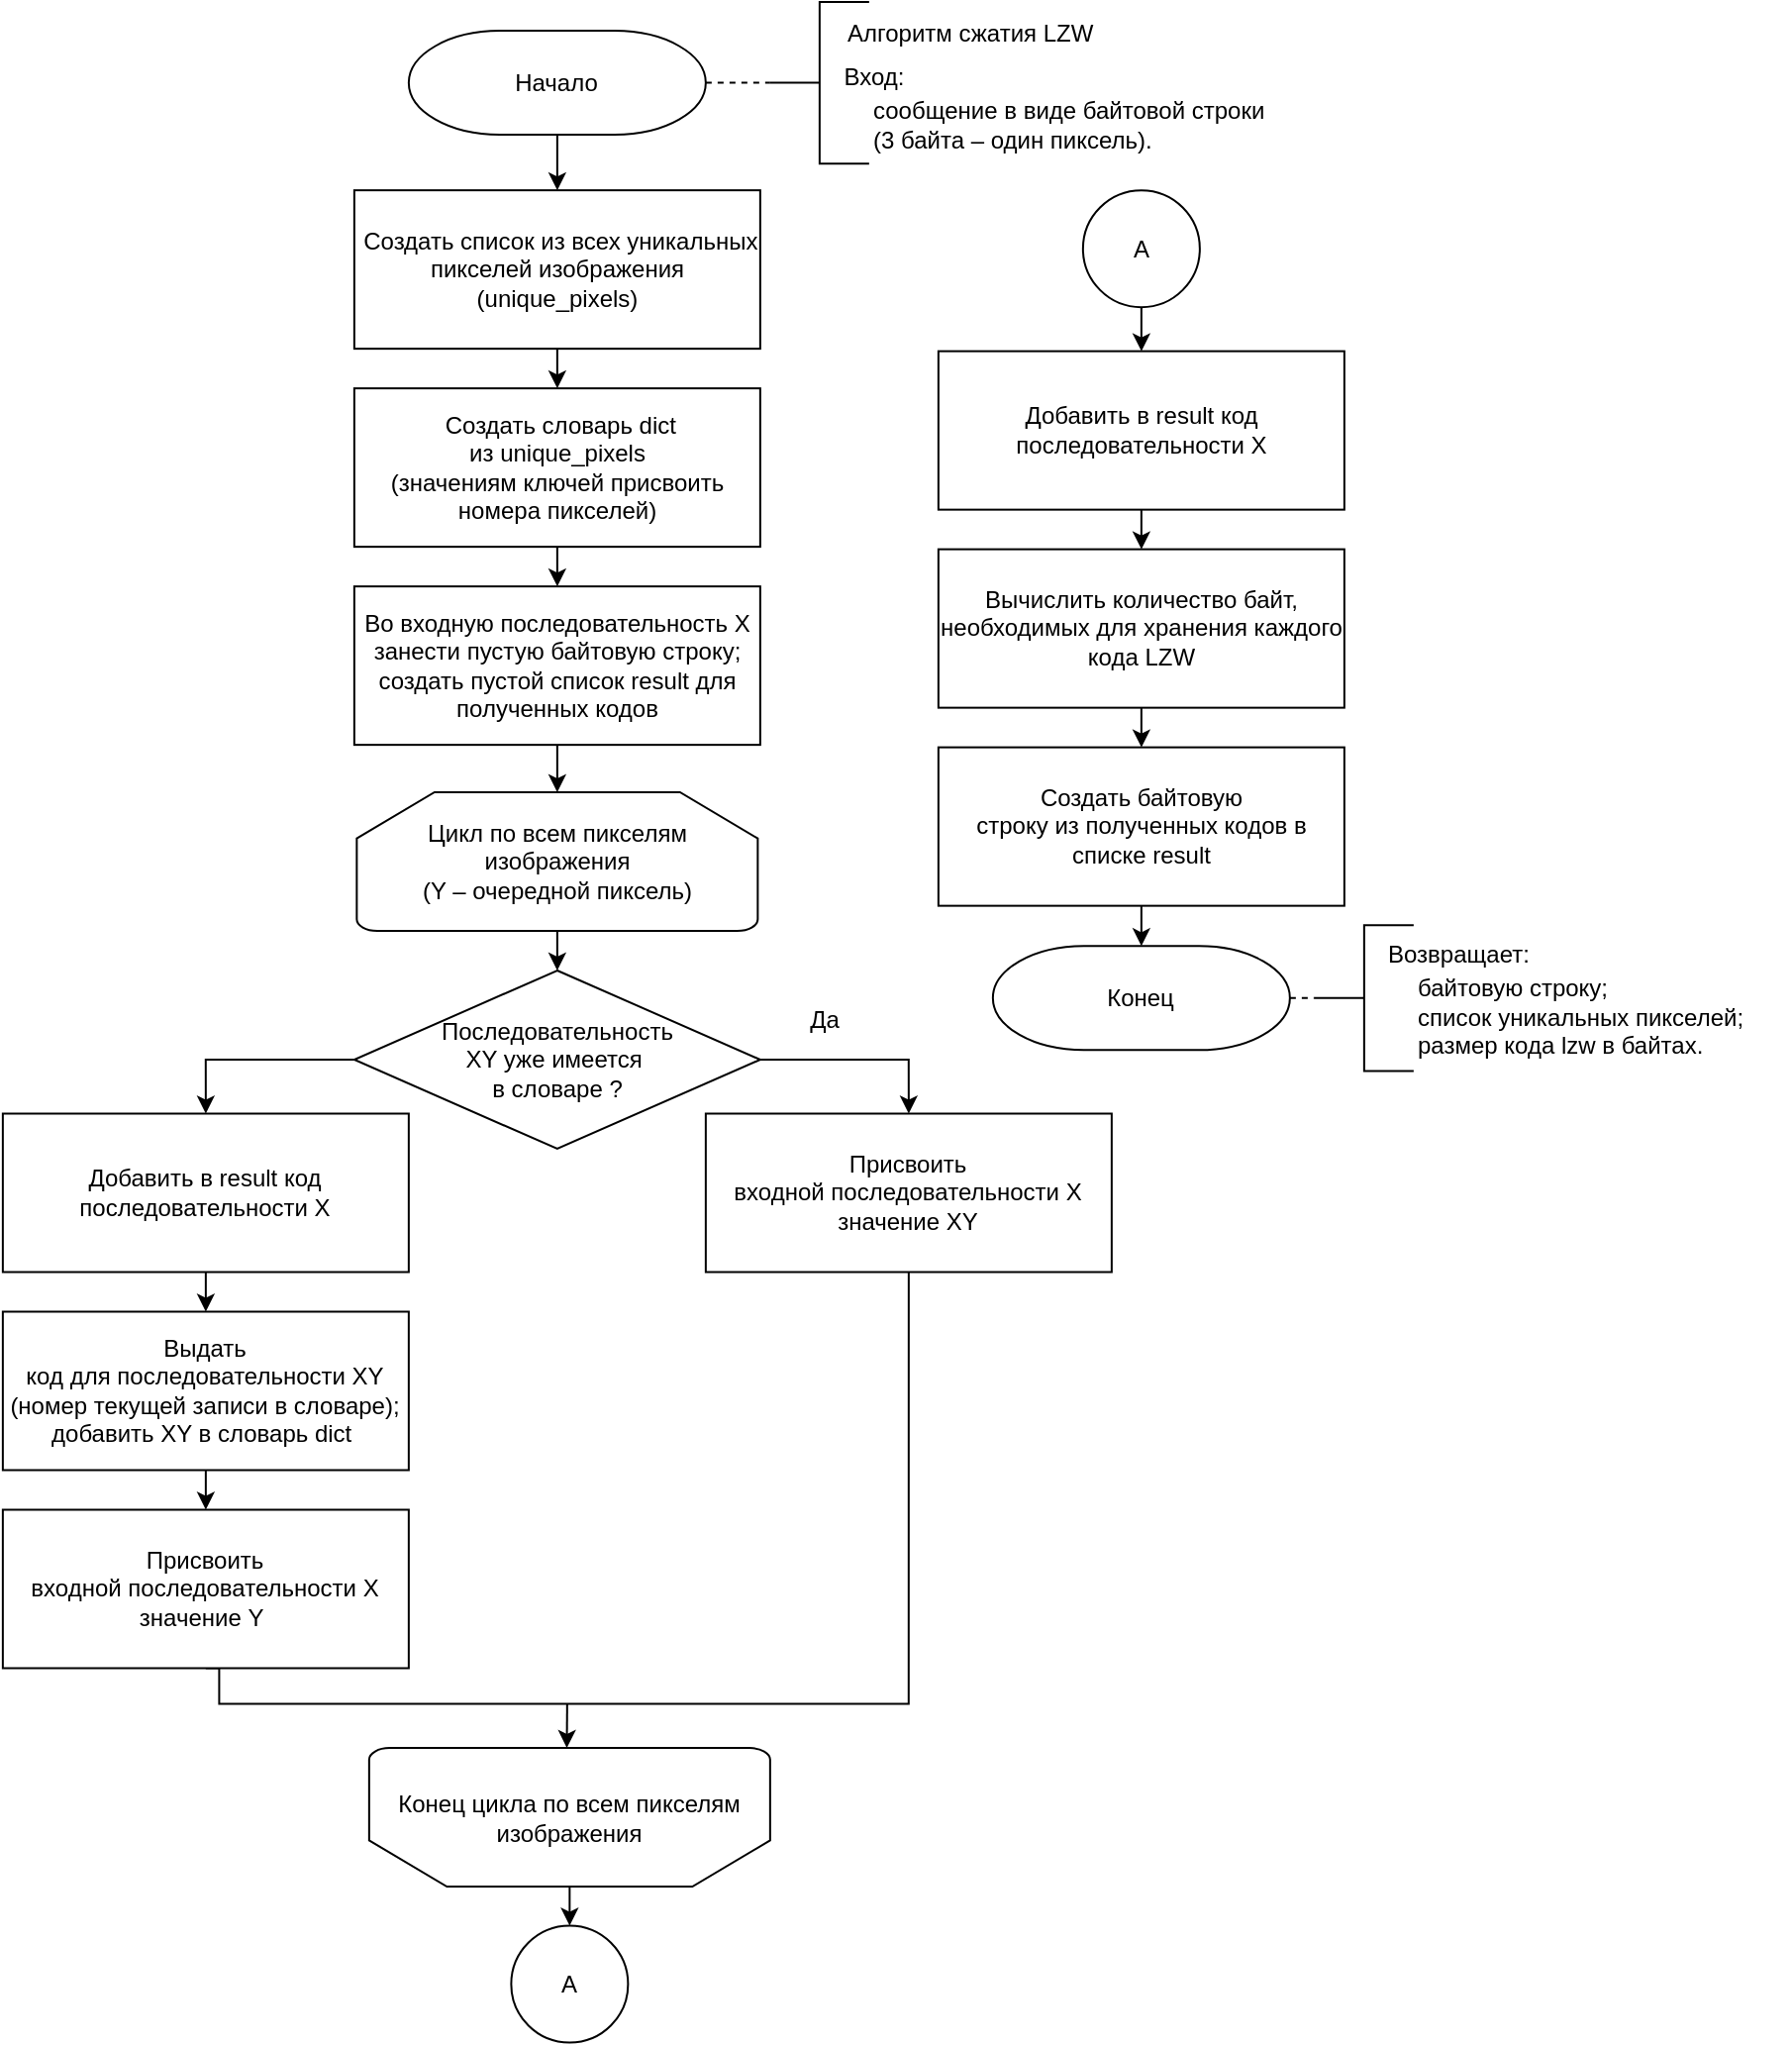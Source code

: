 <mxfile>
    <diagram id="eAn2iQd8hs0rxadPS-8o" name="Страница 1">
        <mxGraphModel dx="1618" dy="1838" grid="1" gridSize="10" guides="1" tooltips="1" connect="1" arrows="1" fold="1" page="1" pageScale="1" pageWidth="827" pageHeight="1169" math="0" shadow="0">
            <root>
                <mxCell id="0"/>
                <mxCell id="1" parent="0"/>
                <mxCell id="2" style="edgeStyle=none;html=1;entryX=0;entryY=0.5;entryDx=0;entryDy=0;entryPerimeter=0;fontSize=12;endArrow=none;endFill=0;dashed=1;exitX=1;exitY=0.5;exitDx=0;exitDy=0;exitPerimeter=0;" parent="1" source="4" target="5" edge="1">
                    <mxGeometry relative="1" as="geometry">
                        <mxPoint x="379.93" y="104.74" as="sourcePoint"/>
                    </mxGeometry>
                </mxCell>
                <mxCell id="26" style="edgeStyle=none;html=1;exitX=0.5;exitY=1;exitDx=0;exitDy=0;exitPerimeter=0;entryX=0.5;entryY=0;entryDx=0;entryDy=0;" parent="1" source="4" target="108" edge="1">
                    <mxGeometry relative="1" as="geometry">
                        <mxPoint x="292.43" y="116.07" as="targetPoint"/>
                    </mxGeometry>
                </mxCell>
                <mxCell id="4" value="Начало" style="strokeWidth=1;html=1;shape=mxgraph.flowchart.terminator;whiteSpace=wrap;strokeColor=default;gradientColor=none;" parent="1" vertex="1">
                    <mxGeometry x="217.43" y="35.56" width="150" height="52.5" as="geometry"/>
                </mxCell>
                <mxCell id="5" value="" style="strokeWidth=1;html=1;shape=mxgraph.flowchart.annotation_2;align=left;labelPosition=right;pointerEvents=1;strokeColor=default;fontSize=13;gradientColor=none;" parent="1" vertex="1">
                    <mxGeometry x="399.93" y="21.0" width="50" height="81.62" as="geometry"/>
                </mxCell>
                <mxCell id="6" value="&lt;span style=&quot;font-size: 12px;&quot;&gt;&lt;font style=&quot;color: rgb(0, 0, 0);&quot;&gt;Алгоритм сжатия LZW&lt;/font&gt;&lt;/span&gt;" style="text;html=1;align=left;verticalAlign=middle;resizable=0;points=[];autosize=1;strokeColor=none;fillColor=none;fontSize=13;strokeWidth=1;" parent="1" vertex="1">
                    <mxGeometry x="436.93" y="21.0" width="150" height="30" as="geometry"/>
                </mxCell>
                <mxCell id="7" value="Вход:" style="text;html=1;align=center;verticalAlign=middle;resizable=0;points=[];autosize=1;strokeColor=none;fillColor=none;fontSize=12;" parent="1" vertex="1">
                    <mxGeometry x="427.43" y="44.09" width="50" height="30" as="geometry"/>
                </mxCell>
                <mxCell id="8" value="&lt;font&gt;&lt;font style=&quot;color: rgb(0, 0, 0);&quot;&gt;сообщение в виде&amp;nbsp;&lt;/font&gt;&lt;span style=&quot;background-color: transparent;&quot;&gt;&lt;font style=&quot;color: rgb(0, 0, 0);&quot;&gt;байтовой строки&lt;/font&gt;&lt;/span&gt;&lt;/font&gt;&lt;div&gt;&lt;span style=&quot;background-color: transparent;&quot;&gt;&lt;font style=&quot;color: rgb(0, 0, 0);&quot;&gt;(3 байта – один пиксель).&lt;/font&gt;&lt;/span&gt;&lt;/div&gt;" style="text;html=1;align=left;verticalAlign=middle;resizable=0;points=[];autosize=1;strokeColor=none;fillColor=none;fontSize=12;" parent="1" vertex="1">
                    <mxGeometry x="449.93" y="62.62" width="230" height="40" as="geometry"/>
                </mxCell>
                <mxCell id="150" style="edgeStyle=none;html=1;exitX=0.5;exitY=1;exitDx=0;exitDy=0;entryX=0.5;entryY=0;entryDx=0;entryDy=0;" edge="1" parent="1" source="9" target="149">
                    <mxGeometry relative="1" as="geometry"/>
                </mxCell>
                <mxCell id="9" value="&amp;nbsp;Создать словарь dict из&amp;nbsp;&lt;span style=&quot;color: rgb(0, 0, 0);&quot;&gt;unique_pixels&lt;/span&gt;&lt;div&gt;&lt;font style=&quot;color: rgb(0, 0, 0);&quot;&gt;(значениям ключей присвоить номера пикселей)&lt;/font&gt;&lt;/div&gt;" style="rounded=0;whiteSpace=wrap;html=1;strokeColor=default;strokeWidth=1;fontSize=12;gradientColor=none;" parent="1" vertex="1">
                    <mxGeometry x="189.93" y="216.07" width="205" height="80" as="geometry"/>
                </mxCell>
                <mxCell id="105" style="edgeStyle=orthogonalEdgeStyle;rounded=0;html=1;exitX=0.5;exitY=1;exitDx=0;exitDy=0;entryX=0.5;entryY=0;entryDx=0;entryDy=0;endArrow=classic;endFill=1;" parent="1" source="82" target="99" edge="1">
                    <mxGeometry relative="1" as="geometry"/>
                </mxCell>
                <mxCell id="82" value="&lt;span style=&quot;color: rgb(0, 0, 0);&quot;&gt;Добавить в result код последовательности X&lt;/span&gt;" style="rounded=0;whiteSpace=wrap;html=1;strokeColor=default;strokeWidth=1;fontSize=12;gradientColor=none;" parent="1" vertex="1">
                    <mxGeometry x="484.93" y="197.32" width="205" height="80" as="geometry"/>
                </mxCell>
                <mxCell id="90" style="edgeStyle=orthogonalEdgeStyle;rounded=0;html=1;exitX=1;exitY=0.5;exitDx=0;exitDy=0;entryX=0.5;entryY=0;entryDx=0;entryDy=0;endArrow=classic;endFill=1;" parent="1" source="84" target="85" edge="1">
                    <mxGeometry relative="1" as="geometry"/>
                </mxCell>
                <mxCell id="91" style="edgeStyle=orthogonalEdgeStyle;rounded=0;html=1;exitX=0;exitY=0.5;exitDx=0;exitDy=0;entryX=0.5;entryY=0;entryDx=0;entryDy=0;endArrow=classic;endFill=1;" parent="1" source="84" target="152" edge="1">
                    <mxGeometry relative="1" as="geometry"/>
                </mxCell>
                <mxCell id="84" value="&lt;span style=&quot;color: rgb(0, 0, 0);&quot;&gt;Последовательность&lt;/span&gt;&lt;div&gt;&lt;font style=&quot;color: rgb(0, 0, 0);&quot;&gt;XY уже имеется&amp;nbsp;&lt;/font&gt;&lt;/div&gt;&lt;div&gt;&lt;font style=&quot;color: rgb(0, 0, 0);&quot;&gt;в словаре ?&lt;/font&gt;&lt;/div&gt;" style="rhombus;whiteSpace=wrap;html=1;" parent="1" vertex="1">
                    <mxGeometry x="189.93" y="510.0" width="205" height="90" as="geometry"/>
                </mxCell>
                <mxCell id="85" value="Присвоить входной&amp;nbsp;&lt;span style=&quot;color: rgb(0, 0, 0);&quot;&gt;последовательности&lt;/span&gt;&amp;nbsp;X значение XY" style="rounded=0;whiteSpace=wrap;html=1;strokeColor=default;strokeWidth=1;fontSize=12;gradientColor=none;" parent="1" vertex="1">
                    <mxGeometry x="367.43" y="582.25" width="205" height="80" as="geometry"/>
                </mxCell>
                <mxCell id="92" style="edgeStyle=orthogonalEdgeStyle;rounded=0;html=1;exitX=0.5;exitY=1;exitDx=0;exitDy=0;endArrow=classic;endFill=1;" parent="1" source="86" target="88" edge="1">
                    <mxGeometry relative="1" as="geometry"/>
                </mxCell>
                <mxCell id="86" value="&lt;font style=&quot;color: rgb(0, 0, 0);&quot;&gt;Выдать код&amp;nbsp;&lt;/font&gt;&lt;span style=&quot;background-color: transparent;&quot;&gt;для&amp;nbsp;&lt;/span&gt;&lt;span style=&quot;color: rgb(0, 0, 0);&quot;&gt;последовательности&lt;/span&gt;&lt;span style=&quot;background-color: transparent;&quot;&gt;&amp;nbsp;XY&lt;/span&gt;&lt;div&gt;&lt;span style=&quot;background-color: transparent;&quot;&gt;&lt;font style=&quot;color: rgb(0, 0, 0);&quot;&gt;(номер текущей записи в словаре);&lt;/font&gt;&lt;/span&gt;&lt;div&gt;&lt;div&gt;&lt;div&gt;&lt;font style=&quot;color: rgb(0, 0, 0);&quot;&gt;добавить XY в словарь dict&amp;nbsp;&lt;/font&gt;&lt;/div&gt;&lt;/div&gt;&lt;/div&gt;&lt;/div&gt;" style="rounded=0;whiteSpace=wrap;html=1;strokeColor=default;strokeWidth=1;fontSize=12;gradientColor=none;" parent="1" vertex="1">
                    <mxGeometry x="12.43" y="682.25" width="205" height="80" as="geometry"/>
                </mxCell>
                <mxCell id="93" style="edgeStyle=orthogonalEdgeStyle;rounded=0;html=1;exitX=0.5;exitY=1;exitDx=0;exitDy=0;entryX=0.5;entryY=1;entryDx=0;entryDy=0;endArrow=none;endFill=0;" parent="1" source="88" target="85" edge="1">
                    <mxGeometry relative="1" as="geometry">
                        <Array as="points">
                            <mxPoint x="121.68" y="880.25"/>
                            <mxPoint x="469.68" y="880.25"/>
                        </Array>
                    </mxGeometry>
                </mxCell>
                <mxCell id="88" value="Присвоить входной&amp;nbsp;&lt;span style=&quot;color: rgb(0, 0, 0);&quot;&gt;последовательности&lt;/span&gt;&amp;nbsp;X значение Y&amp;nbsp;" style="rounded=0;whiteSpace=wrap;html=1;strokeColor=default;strokeWidth=1;fontSize=12;gradientColor=none;" parent="1" vertex="1">
                    <mxGeometry x="12.43" y="782.25" width="205" height="80" as="geometry"/>
                </mxCell>
                <mxCell id="161" style="edgeStyle=none;html=1;exitX=0.5;exitY=1;exitDx=0;exitDy=0;entryX=0.5;entryY=0;entryDx=0;entryDy=0;" edge="1" parent="1" source="99" target="109">
                    <mxGeometry relative="1" as="geometry"/>
                </mxCell>
                <mxCell id="99" value="Вычислить количество байт, необходимых для хранения каждого кода LZW" style="rounded=0;whiteSpace=wrap;html=1;strokeColor=default;strokeWidth=1;fontSize=12;gradientColor=none;" parent="1" vertex="1">
                    <mxGeometry x="484.93" y="297.32" width="205" height="80" as="geometry"/>
                </mxCell>
                <mxCell id="100" value="Конец" style="strokeWidth=1;html=1;shape=mxgraph.flowchart.terminator;whiteSpace=wrap;strokeColor=default;gradientColor=none;" parent="1" vertex="1">
                    <mxGeometry x="512.43" y="497.63" width="150" height="52.5" as="geometry"/>
                </mxCell>
                <mxCell id="101" style="edgeStyle=none;html=1;entryX=0;entryY=0.5;entryDx=0;entryDy=0;entryPerimeter=0;fontSize=12;endArrow=none;endFill=0;dashed=1;exitX=1;exitY=0.5;exitDx=0;exitDy=0;exitPerimeter=0;" parent="1" source="100" target="102" edge="1">
                    <mxGeometry relative="1" as="geometry">
                        <mxPoint x="657.43" y="614.89" as="sourcePoint"/>
                        <mxPoint x="684.93" y="614.885" as="targetPoint"/>
                    </mxGeometry>
                </mxCell>
                <mxCell id="102" value="" style="strokeWidth=1;html=1;shape=mxgraph.flowchart.annotation_2;align=left;labelPosition=right;pointerEvents=1;strokeColor=default;fontSize=13;gradientColor=none;" parent="1" vertex="1">
                    <mxGeometry x="674.93" y="487.07" width="50" height="73.62" as="geometry"/>
                </mxCell>
                <mxCell id="103" value="Возвращает:" style="text;html=1;align=left;verticalAlign=middle;resizable=0;points=[];autosize=1;strokeColor=none;fillColor=none;fontSize=12;" parent="1" vertex="1">
                    <mxGeometry x="709.93" y="487.07" width="100" height="30" as="geometry"/>
                </mxCell>
                <mxCell id="104" value="&lt;br&gt;байтовую строку;&lt;div&gt;&lt;font style=&quot;color: rgb(0, 0, 0);&quot;&gt;список уникальных пикселей;&lt;/font&gt;&lt;/div&gt;&lt;div&gt;&lt;font style=&quot;color: rgb(0, 0, 0);&quot;&gt;размер кода lzw в байтах.&lt;/font&gt;&lt;/div&gt;" style="text;html=1;align=left;verticalAlign=middle;resizable=0;points=[];autosize=1;strokeColor=none;fillColor=none;fontSize=12;" parent="1" vertex="1">
                    <mxGeometry x="724.93" y="490.69" width="190" height="70" as="geometry"/>
                </mxCell>
                <mxCell id="107" value="Да" style="text;html=1;align=center;verticalAlign=middle;resizable=0;points=[];autosize=1;strokeColor=none;fillColor=none;" parent="1" vertex="1">
                    <mxGeometry x="407.43" y="520" width="40" height="30" as="geometry"/>
                </mxCell>
                <mxCell id="110" style="edgeStyle=none;html=1;exitX=0.5;exitY=1;exitDx=0;exitDy=0;entryX=0.5;entryY=0;entryDx=0;entryDy=0;" edge="1" parent="1" source="108" target="9">
                    <mxGeometry relative="1" as="geometry"/>
                </mxCell>
                <mxCell id="108" value="&amp;nbsp;Создать список из всех уникальных пикселей изображения (unique_pixels)" style="rounded=0;whiteSpace=wrap;html=1;strokeColor=default;strokeWidth=1;fontSize=12;gradientColor=none;" vertex="1" parent="1">
                    <mxGeometry x="189.93" y="116.07" width="205" height="80" as="geometry"/>
                </mxCell>
                <mxCell id="162" style="edgeStyle=none;html=1;exitX=0.5;exitY=1;exitDx=0;exitDy=0;" edge="1" parent="1" source="109" target="100">
                    <mxGeometry relative="1" as="geometry"/>
                </mxCell>
                <mxCell id="109" value="&lt;div&gt;&lt;span style=&quot;color: rgb(0, 0, 0); background-color: transparent;&quot;&gt;Создать байтовую&lt;/span&gt;&lt;/div&gt;&lt;div&gt;&lt;span style=&quot;color: rgb(0, 0, 0);&quot;&gt;строку из полученных кодов в списке result&lt;/span&gt;&lt;/div&gt;" style="rounded=0;whiteSpace=wrap;html=1;strokeColor=default;strokeWidth=1;fontSize=12;gradientColor=none;" vertex="1" parent="1">
                    <mxGeometry x="484.93" y="397.32" width="205" height="80" as="geometry"/>
                </mxCell>
                <mxCell id="151" style="edgeStyle=none;html=1;exitX=0.5;exitY=1;exitDx=0;exitDy=0;exitPerimeter=0;" edge="1" parent="1" source="147" target="84">
                    <mxGeometry relative="1" as="geometry">
                        <mxPoint x="292.43" y="506.07" as="targetPoint"/>
                    </mxGeometry>
                </mxCell>
                <mxCell id="147" value="Цикл по всем пикселям изображения&lt;div&gt;&lt;font style=&quot;color: rgb(0, 0, 0);&quot;&gt;(Y – очередной пиксель)&lt;/font&gt;&lt;/div&gt;" style="strokeWidth=1;html=1;shape=mxgraph.flowchart.loop_limit;whiteSpace=wrap;" vertex="1" parent="1">
                    <mxGeometry x="191.18" y="420" width="202.5" height="70" as="geometry"/>
                </mxCell>
                <mxCell id="148" style="edgeStyle=none;html=1;exitX=0.5;exitY=1;exitDx=0;exitDy=0;entryX=0.5;entryY=0;entryDx=0;entryDy=0;entryPerimeter=0;" edge="1" parent="1" source="149" target="147">
                    <mxGeometry relative="1" as="geometry"/>
                </mxCell>
                <mxCell id="149" value="&lt;span style=&quot;background-color: transparent;&quot;&gt;&lt;font style=&quot;color: rgb(0, 0, 0);&quot;&gt;Во входную&amp;nbsp;&lt;/font&gt;&lt;/span&gt;&lt;span style=&quot;color: rgb(0, 0, 0);&quot;&gt;последовательность&lt;/span&gt;&lt;span style=&quot;background-color: transparent;&quot;&gt;&lt;font style=&quot;color: rgb(0, 0, 0);&quot;&gt;&amp;nbsp;X занести пустую байтовую строку;&lt;/font&gt;&lt;/span&gt;&lt;div&gt;&lt;font style=&quot;color: rgb(0, 0, 0);&quot;&gt;создать пустой список result для полученных кодов&lt;/font&gt;&lt;/div&gt;" style="rounded=0;whiteSpace=wrap;html=1;strokeColor=default;strokeWidth=1;fontSize=12;gradientColor=none;" vertex="1" parent="1">
                    <mxGeometry x="189.93" y="316.07" width="205" height="80" as="geometry"/>
                </mxCell>
                <mxCell id="153" style="edgeStyle=none;html=1;exitX=0.5;exitY=1;exitDx=0;exitDy=0;entryX=0.5;entryY=0;entryDx=0;entryDy=0;" edge="1" parent="1" source="152" target="86">
                    <mxGeometry relative="1" as="geometry"/>
                </mxCell>
                <mxCell id="152" value="Добавить в result код последовательности X" style="rounded=0;whiteSpace=wrap;html=1;strokeColor=default;strokeWidth=1;fontSize=12;gradientColor=none;" vertex="1" parent="1">
                    <mxGeometry x="12.43" y="582.25" width="205" height="80" as="geometry"/>
                </mxCell>
                <mxCell id="158" style="edgeStyle=none;html=1;exitX=0.5;exitY=0;exitDx=0;exitDy=0;exitPerimeter=0;entryX=0.5;entryY=0;entryDx=0;entryDy=0;" edge="1" parent="1" source="154" target="157">
                    <mxGeometry relative="1" as="geometry"/>
                </mxCell>
                <mxCell id="154" value="Конец цикла по всем пикселям изображения" style="strokeWidth=1;html=1;shape=mxgraph.flowchart.loop_limit;whiteSpace=wrap;direction=west;" vertex="1" parent="1">
                    <mxGeometry x="197.43" y="902.56" width="202.5" height="70" as="geometry"/>
                </mxCell>
                <mxCell id="155" style="edgeStyle=none;html=1;entryX=0.507;entryY=1.001;entryDx=0;entryDy=0;entryPerimeter=0;" edge="1" parent="1" target="154">
                    <mxGeometry relative="1" as="geometry">
                        <mxPoint x="297.43" y="880" as="sourcePoint"/>
                        <mxPoint x="297.43" y="900" as="targetPoint"/>
                    </mxGeometry>
                </mxCell>
                <mxCell id="157" value="А" style="ellipse;whiteSpace=wrap;html=1;aspect=fixed;" vertex="1" parent="1">
                    <mxGeometry x="269.18" y="992.25" width="59" height="59" as="geometry"/>
                </mxCell>
                <mxCell id="160" style="edgeStyle=none;html=1;exitX=0.5;exitY=1;exitDx=0;exitDy=0;entryX=0.5;entryY=0;entryDx=0;entryDy=0;" edge="1" parent="1" source="159" target="82">
                    <mxGeometry relative="1" as="geometry"/>
                </mxCell>
                <mxCell id="159" value="А" style="ellipse;whiteSpace=wrap;html=1;aspect=fixed;" vertex="1" parent="1">
                    <mxGeometry x="557.93" y="116.07" width="59" height="59" as="geometry"/>
                </mxCell>
            </root>
        </mxGraphModel>
    </diagram>
</mxfile>